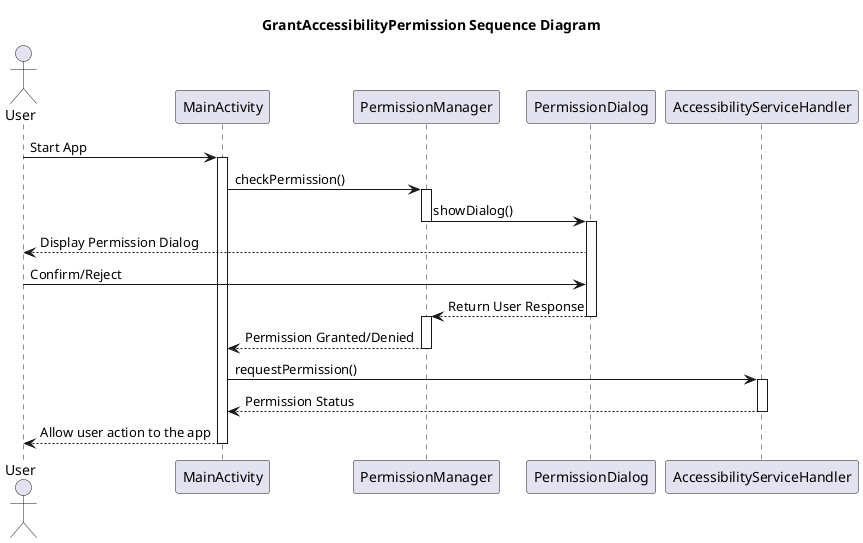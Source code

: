 @startuml GrantAccessibilityPermissionSequenceDiagram
Title GrantAccessibilityPermission Sequence Diagram

actor User

User -> MainActivity : Start App
activate MainActivity
MainActivity -> PermissionManager : checkPermission()
activate PermissionManager
PermissionManager -> PermissionDialog : showDialog()
deactivate PermissionManager
activate PermissionDialog
PermissionDialog --> User : Display Permission Dialog
User -> PermissionDialog : Confirm/Reject
PermissionDialog --> PermissionManager : Return User Response
deactivate PermissionDialog
activate PermissionManager
PermissionManager --> MainActivity : Permission Granted/Denied
deactivate PermissionManager
MainActivity -> AccessibilityServiceHandler : requestPermission()
activate AccessibilityServiceHandler
AccessibilityServiceHandler --> MainActivity : Permission Status
deactivate AccessibilityServiceHandler
MainActivity --> User : Allow user action to the app
deactivate MainActivity

@enduml
